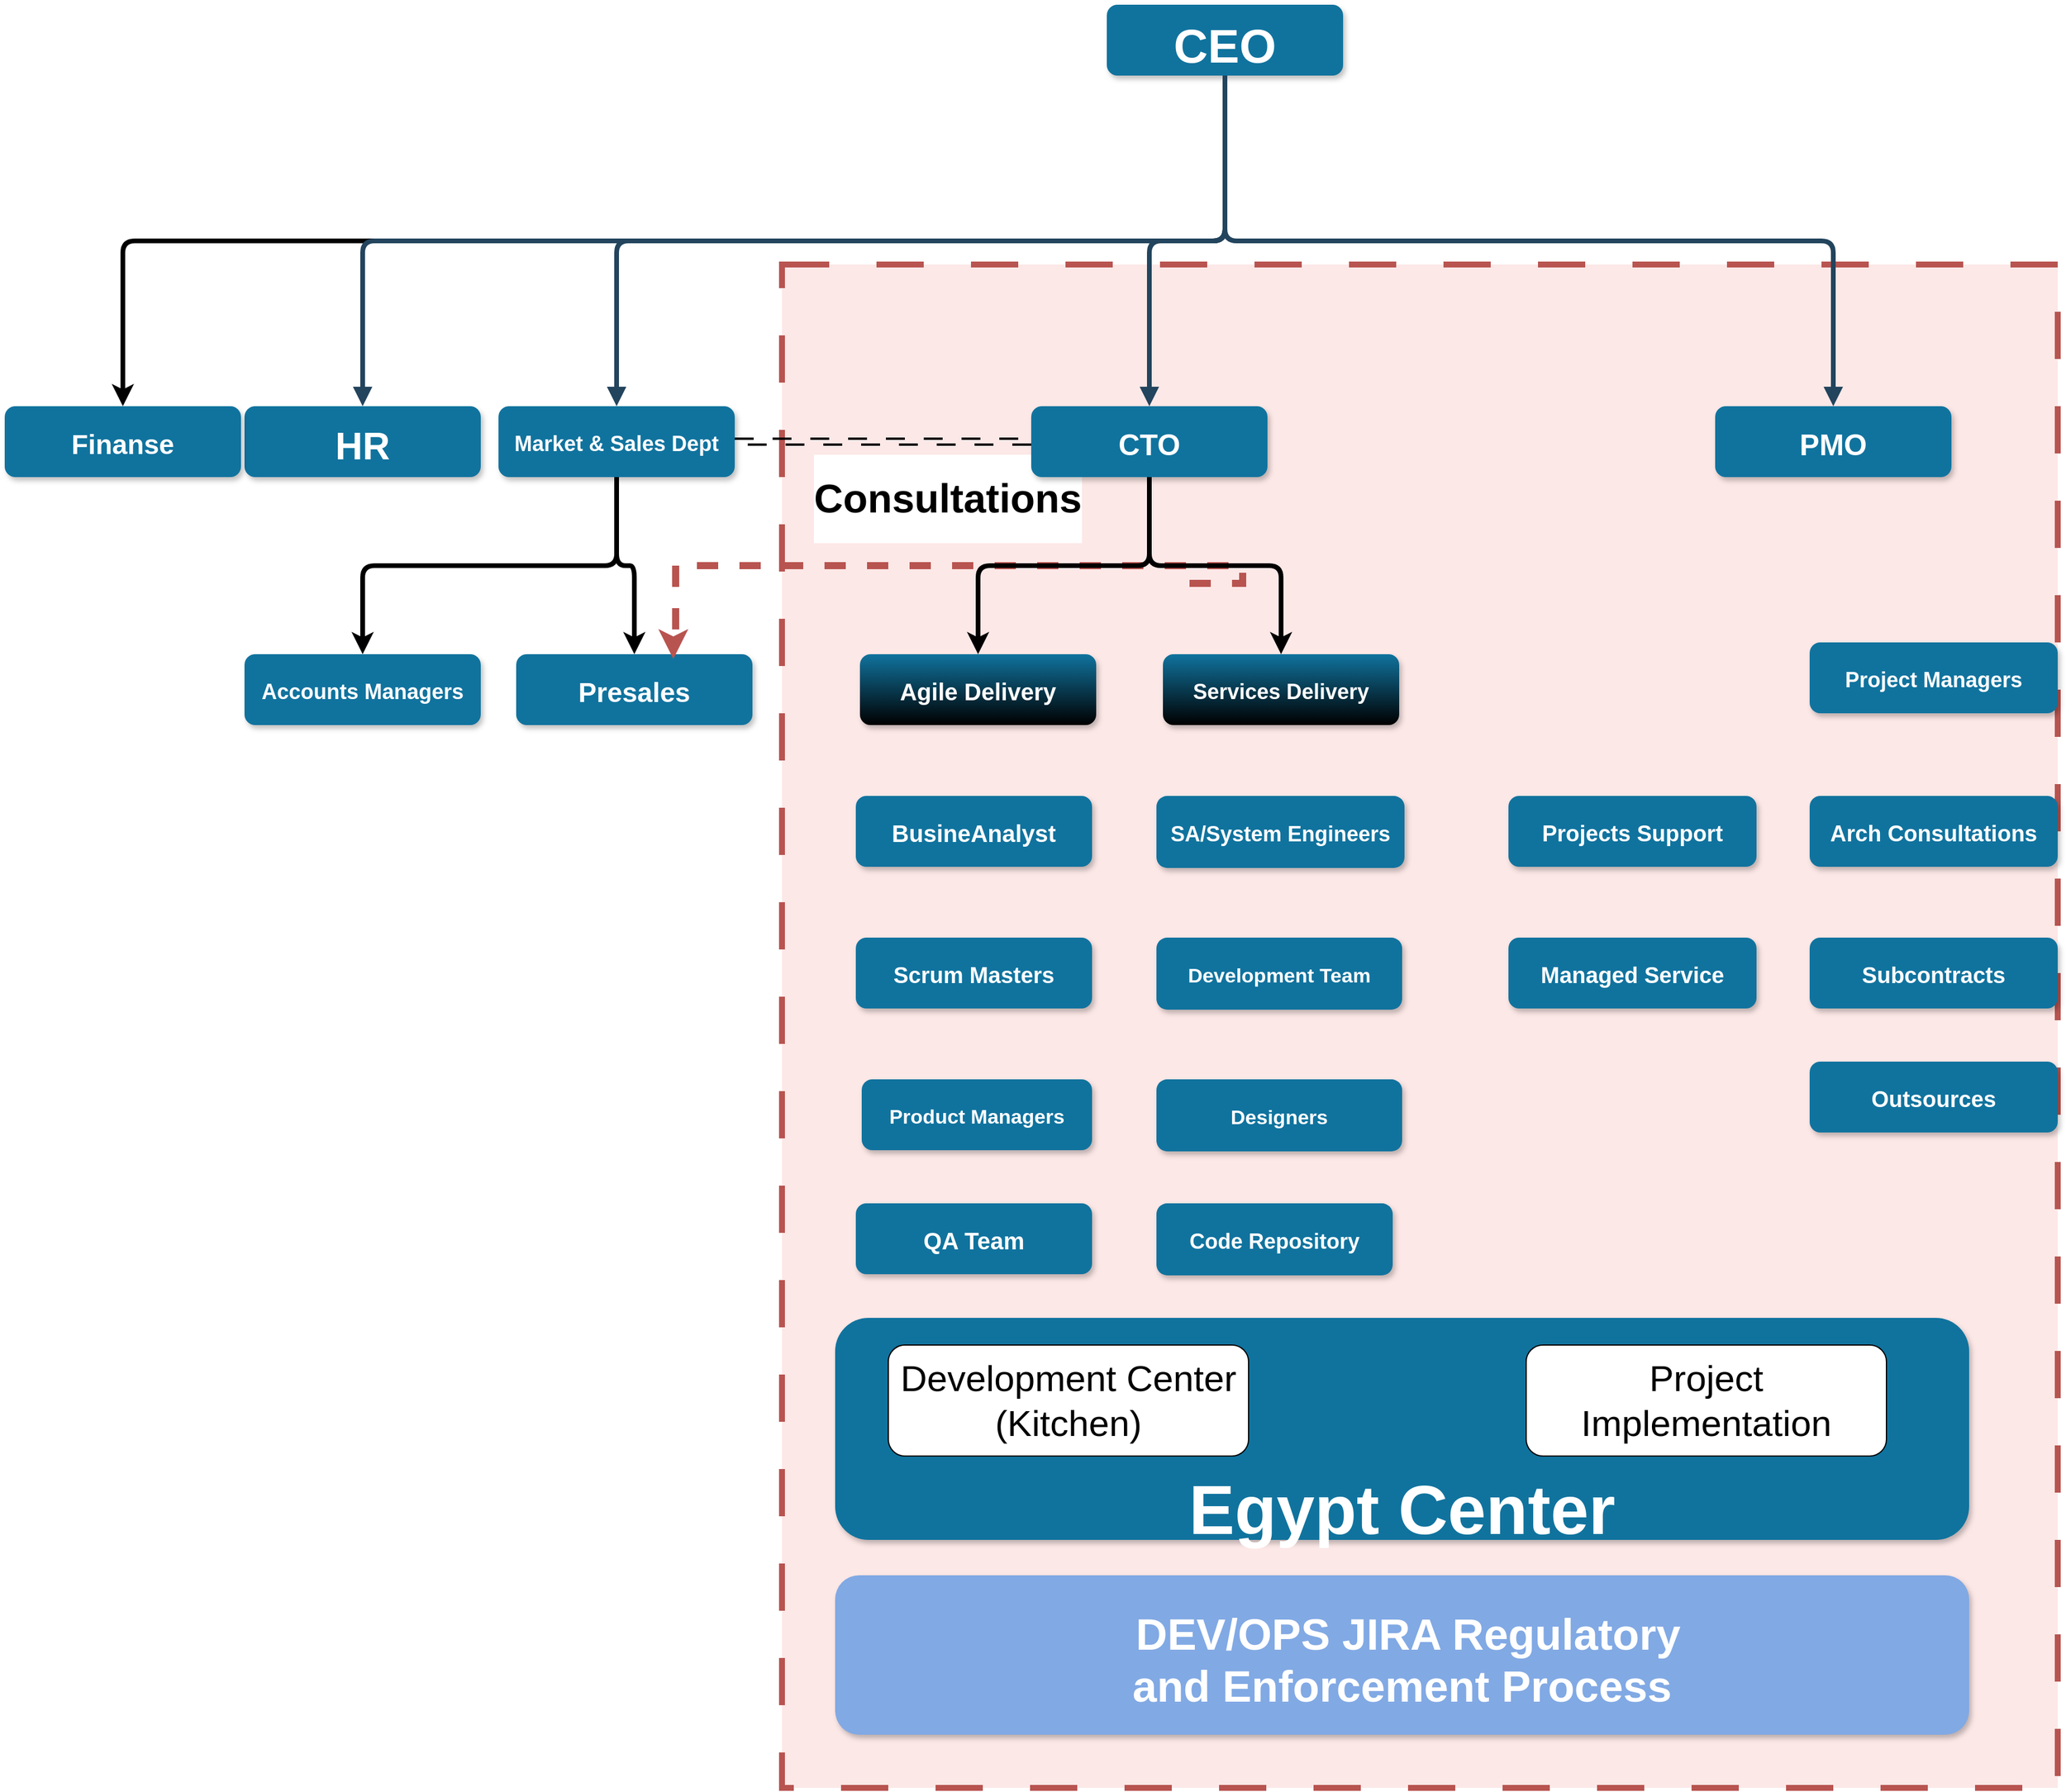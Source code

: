 <mxfile version="21.3.8" type="github">
  <diagram name="Page-1" id="97916047-d0de-89f5-080d-49f4d83e522f">
    <mxGraphModel dx="4753.5" dy="1537" grid="1" gridSize="15" guides="1" tooltips="1" connect="1" arrows="1" fold="1" page="1" pageScale="1.5" pageWidth="1169" pageHeight="827" background="none" math="0" shadow="0">
      <root>
        <mxCell id="0" />
        <mxCell id="1" parent="0" />
        <mxCell id="q62X1OPbBHmOXAmcqwwK-60" value="" style="rounded=0;whiteSpace=wrap;html=1;absoluteArcSize=1;arcSize=14;strokeWidth=5;fillColor=#fce8e7;strokeColor=#b85450;dashed=1;dashPattern=8 8;fontSize=76;labelPosition=center;verticalLabelPosition=bottom;align=center;verticalAlign=top;fontColor=#ff0000;" parent="1" vertex="1">
          <mxGeometry x="-1095" y="270" width="1080" height="1290" as="geometry" />
        </mxCell>
        <mxCell id="CrXu2PX2MfrCH1NT0C0y-90" style="edgeStyle=orthogonalEdgeStyle;rounded=1;orthogonalLoop=1;jettySize=auto;html=1;entryX=0.5;entryY=0;entryDx=0;entryDy=0;strokeWidth=4;exitX=0.5;exitY=1;exitDx=0;exitDy=0;" parent="1" source="2" target="CrXu2PX2MfrCH1NT0C0y-88" edge="1">
          <mxGeometry relative="1" as="geometry">
            <Array as="points" />
          </mxGeometry>
        </mxCell>
        <mxCell id="2" value="CEO" style="rounded=1;fillColor=#10739E;strokeColor=none;shadow=1;gradientColor=none;fontStyle=1;fontColor=#FFFFFF;fontSize=40;" parent="1" vertex="1">
          <mxGeometry x="-820" y="50" width="200" height="60" as="geometry" />
        </mxCell>
        <mxCell id="CrXu2PX2MfrCH1NT0C0y-84" style="edgeStyle=orthogonalEdgeStyle;rounded=1;orthogonalLoop=1;jettySize=auto;html=1;exitX=0.5;exitY=1;exitDx=0;exitDy=0;entryX=0.58;entryY=0.167;entryDx=0;entryDy=0;entryPerimeter=0;strokeWidth=4;strokeColor=none;" parent="1" source="4" target="CrXu2PX2MfrCH1NT0C0y-81" edge="1">
          <mxGeometry relative="1" as="geometry" />
        </mxCell>
        <mxCell id="CrXu2PX2MfrCH1NT0C0y-85" style="edgeStyle=orthogonalEdgeStyle;rounded=1;orthogonalLoop=1;jettySize=auto;html=1;exitX=0.5;exitY=1;exitDx=0;exitDy=0;entryX=0.5;entryY=0;entryDx=0;entryDy=0;strokeWidth=4;" parent="1" source="4" target="CrXu2PX2MfrCH1NT0C0y-81" edge="1">
          <mxGeometry relative="1" as="geometry" />
        </mxCell>
        <mxCell id="CrXu2PX2MfrCH1NT0C0y-86" style="edgeStyle=orthogonalEdgeStyle;rounded=1;orthogonalLoop=1;jettySize=auto;html=1;entryX=0.5;entryY=0;entryDx=0;entryDy=0;strokeWidth=4;exitX=0.5;exitY=1;exitDx=0;exitDy=0;" parent="1" source="4" target="CrXu2PX2MfrCH1NT0C0y-83" edge="1">
          <mxGeometry relative="1" as="geometry" />
        </mxCell>
        <mxCell id="6kh2NXwSWNFiOTCWh3Pq-35" style="edgeStyle=orthogonalEdgeStyle;rounded=0;orthogonalLoop=1;jettySize=auto;html=1;entryX=0;entryY=0.5;entryDx=0;entryDy=0;dashed=1;dashPattern=8 8;shape=link;strokeWidth=2;" parent="1" source="4" target="CrXu2PX2MfrCH1NT0C0y-61" edge="1">
          <mxGeometry relative="1" as="geometry" />
        </mxCell>
        <mxCell id="4" value="Market &amp; Sales Dept" style="rounded=1;fillColor=#10739E;strokeColor=none;shadow=1;gradientColor=none;fontStyle=1;fontColor=#FFFFFF;fontSize=18;" parent="1" vertex="1">
          <mxGeometry x="-1335" y="390" width="200" height="60" as="geometry" />
        </mxCell>
        <mxCell id="5" value="PMO " style="rounded=1;fillColor=#10739E;strokeColor=none;shadow=1;gradientColor=none;fontStyle=1;fontColor=#FFFFFF;fontSize=25;" parent="1" vertex="1">
          <mxGeometry x="-305" y="390" width="200" height="60" as="geometry" />
        </mxCell>
        <mxCell id="6" value="HR" style="rounded=1;fillColor=#10739E;strokeColor=none;shadow=1;gradientColor=none;fontStyle=1;fontColor=#FFFFFF;fontSize=32;" parent="1" vertex="1">
          <mxGeometry x="-1550" y="390" width="200" height="60" as="geometry" />
        </mxCell>
        <mxCell id="8" value="Development Team" style="rounded=1;fillColor=#10739E;strokeColor=none;shadow=1;gradientColor=none;fontStyle=1;fontColor=#FFFFFF;fontSize=17;rotation=0;" parent="1" vertex="1">
          <mxGeometry x="-778" y="840" width="208" height="61" as="geometry" />
        </mxCell>
        <mxCell id="13" value="Code Repository" style="rounded=1;fillColor=#10739E;strokeColor=none;shadow=1;gradientColor=none;fontStyle=1;fontColor=#FFFFFF;fontSize=18;rotation=0;" parent="1" vertex="1">
          <mxGeometry x="-778" y="1065" width="200" height="61" as="geometry" />
        </mxCell>
        <mxCell id="18" value="BusineAnalyst" style="rounded=1;fillColor=#10739E;strokeColor=none;shadow=1;gradientColor=none;fontStyle=1;fontColor=#FFFFFF;fontSize=20;" parent="1" vertex="1">
          <mxGeometry x="-1032.5" y="720" width="200" height="60" as="geometry" />
        </mxCell>
        <mxCell id="23" value=" DEV/OPS JIRA Regulatory &#xa;and Enforcement Process" style="rounded=1;fillColor=#81a9e4;strokeColor=none;shadow=1;gradientColor=none;fontStyle=1;fontColor=#FFFFFF;fontSize=37;" parent="1" vertex="1">
          <mxGeometry x="-1050" y="1380" width="960" height="135" as="geometry" />
        </mxCell>
        <mxCell id="30" value="" style="edgeStyle=elbowEdgeStyle;elbow=vertical;strokeWidth=4;endArrow=block;endFill=1;fontStyle=1;strokeColor=#23445D;exitX=0.5;exitY=1;exitDx=0;exitDy=0;entryX=0.5;entryY=0;entryDx=0;entryDy=0;" parent="1" target="5" edge="1">
          <mxGeometry x="-1340" y="130" width="100" height="100" as="geometry">
            <mxPoint x="-720" y="110" as="sourcePoint" />
            <mxPoint x="320" y="400" as="targetPoint" />
            <Array as="points">
              <mxPoint x="-170" y="250" />
            </Array>
          </mxGeometry>
        </mxCell>
        <mxCell id="31" value="" style="edgeStyle=elbowEdgeStyle;elbow=vertical;strokeWidth=4;endArrow=block;endFill=1;fontStyle=1;strokeColor=#23445D;exitX=0.5;exitY=1;exitDx=0;exitDy=0;" parent="1" source="2" target="4" edge="1">
          <mxGeometry x="-1340" y="130" width="100" height="100" as="geometry">
            <mxPoint x="-579" y="370" as="sourcePoint" />
            <mxPoint x="-1240" y="130" as="targetPoint" />
          </mxGeometry>
        </mxCell>
        <mxCell id="32" value="" style="edgeStyle=elbowEdgeStyle;elbow=vertical;strokeWidth=4;endArrow=block;endFill=1;fontStyle=1;strokeColor=#23445D;exitX=0.5;exitY=1;exitDx=0;exitDy=0;" parent="1" source="2" target="6" edge="1">
          <mxGeometry x="-1340" y="130" width="100" height="100" as="geometry">
            <mxPoint x="-579" y="370" as="sourcePoint" />
            <mxPoint x="-1240" y="130" as="targetPoint" />
            <Array as="points" />
          </mxGeometry>
        </mxCell>
        <mxCell id="CrXu2PX2MfrCH1NT0C0y-64" value="" style="edgeStyle=elbowEdgeStyle;elbow=vertical;strokeWidth=4;endArrow=block;endFill=1;fontStyle=1;strokeColor=#23445D;exitX=0.5;exitY=1;exitDx=0;exitDy=0;entryX=0.5;entryY=0;entryDx=0;entryDy=0;" parent="1" source="2" target="CrXu2PX2MfrCH1NT0C0y-61" edge="1">
          <mxGeometry x="-1330" y="140" width="100" height="100" as="geometry">
            <mxPoint x="-550" y="120" as="sourcePoint" />
            <mxPoint x="-400" y="430" as="targetPoint" />
            <Array as="points">
              <mxPoint x="-760" y="250" />
              <mxPoint x="-90" y="430" />
              <mxPoint x="-340" y="270" />
              <mxPoint x="-360" y="230" />
              <mxPoint x="-320" y="274" />
            </Array>
          </mxGeometry>
        </mxCell>
        <mxCell id="CrXu2PX2MfrCH1NT0C0y-70" value="Services Delivery" style="rounded=1;fillColor=#10739E;strokeColor=none;shadow=1;gradientColor=default;fontStyle=1;fontColor=#FFFFFF;fontSize=18;" parent="1" vertex="1">
          <mxGeometry x="-772.5" y="600" width="200" height="60" as="geometry" />
        </mxCell>
        <mxCell id="CrXu2PX2MfrCH1NT0C0y-81" value="Presales" style="rounded=1;fillColor=#10739E;strokeColor=none;shadow=1;gradientColor=none;fontStyle=1;fontColor=#FFFFFF;fontSize=23;" parent="1" vertex="1">
          <mxGeometry x="-1320" y="600" width="200" height="60" as="geometry" />
        </mxCell>
        <mxCell id="CrXu2PX2MfrCH1NT0C0y-83" value="Accounts Managers" style="rounded=1;fillColor=#10739E;strokeColor=none;shadow=1;gradientColor=none;fontStyle=1;fontColor=#FFFFFF;fontSize=18;" parent="1" vertex="1">
          <mxGeometry x="-1550" y="600" width="200" height="60" as="geometry" />
        </mxCell>
        <mxCell id="CrXu2PX2MfrCH1NT0C0y-88" value="Finanse" style="rounded=1;fillColor=#10739E;strokeColor=none;shadow=1;gradientColor=none;fontStyle=1;fontColor=#FFFFFF;fontSize=23;" parent="1" vertex="1">
          <mxGeometry x="-1753" y="390" width="200" height="60" as="geometry" />
        </mxCell>
        <mxCell id="q62X1OPbBHmOXAmcqwwK-58" style="edgeStyle=orthogonalEdgeStyle;rounded=0;orthogonalLoop=1;jettySize=auto;html=1;dashed=1;strokeWidth=6;fillColor=#f8cecc;strokeColor=#b85450;entryX=0.665;entryY=-0.183;entryDx=0;entryDy=0;entryPerimeter=0;" parent="1" edge="1">
          <mxGeometry relative="1" as="geometry">
            <Array as="points">
              <mxPoint x="-705" y="540" />
              <mxPoint x="-705" y="525" />
              <mxPoint x="-1185" y="525" />
              <mxPoint x="-1185" y="585" />
              <mxPoint x="-1187" y="585" />
            </Array>
            <mxPoint x="-750" y="540" as="sourcePoint" />
            <mxPoint x="-1187" y="604.02" as="targetPoint" />
          </mxGeometry>
        </mxCell>
        <mxCell id="6kh2NXwSWNFiOTCWh3Pq-34" value="&lt;h2 style=&quot;font-size: 21px;&quot;&gt;&lt;font style=&quot;font-size: 34px;&quot;&gt;Consultations&lt;/font&gt;&lt;/h2&gt;" style="edgeLabel;html=1;align=center;verticalAlign=middle;resizable=0;points=[];" parent="q62X1OPbBHmOXAmcqwwK-58" vertex="1" connectable="0">
          <mxGeometry y="-57" relative="1" as="geometry">
            <mxPoint as="offset" />
          </mxGeometry>
        </mxCell>
        <mxCell id="5qOrhaFOBWcQHs733vTS-32" style="edgeStyle=orthogonalEdgeStyle;rounded=1;orthogonalLoop=1;jettySize=auto;html=1;strokeWidth=4;exitX=0.5;exitY=1;exitDx=0;exitDy=0;" parent="1" source="CrXu2PX2MfrCH1NT0C0y-61" target="CrXu2PX2MfrCH1NT0C0y-70" edge="1">
          <mxGeometry relative="1" as="geometry" />
        </mxCell>
        <mxCell id="CrXu2PX2MfrCH1NT0C0y-61" value="CTO" style="rounded=1;fillColor=#10739E;strokeColor=none;shadow=1;gradientColor=none;fontStyle=1;fontColor=#FFFFFF;fontSize=25;" parent="1" vertex="1">
          <mxGeometry x="-884" y="390" width="200" height="60" as="geometry" />
        </mxCell>
        <mxCell id="CrXu2PX2MfrCH1NT0C0y-106" value="SA/System Engineers " style="rounded=1;fillColor=#10739E;strokeColor=none;shadow=1;gradientColor=none;fontStyle=1;fontColor=#FFFFFF;fontSize=18;rotation=0;" parent="1" vertex="1">
          <mxGeometry x="-778" y="720" width="210" height="61" as="geometry" />
        </mxCell>
        <mxCell id="CrXu2PX2MfrCH1NT0C0y-108" value="Project Managers" style="rounded=1;fillColor=#10739E;strokeColor=none;shadow=1;gradientColor=none;fontStyle=1;fontColor=#FFFFFF;fontSize=18;" parent="1" vertex="1">
          <mxGeometry x="-225" y="590" width="210" height="60" as="geometry" />
        </mxCell>
        <mxCell id="CrXu2PX2MfrCH1NT0C0y-122" value="QA Team" style="rounded=1;fillColor=#10739E;strokeColor=none;shadow=1;gradientColor=none;fontStyle=1;fontColor=#FFFFFF;fontSize=20;" parent="1" vertex="1">
          <mxGeometry x="-1032.5" y="1065" width="200" height="60" as="geometry" />
        </mxCell>
        <mxCell id="7" value="Egypt Center" style="rounded=1;fillColor=#10739E;strokeColor=none;shadow=1;gradientColor=none;fontStyle=1;fontColor=#FFFFFF;fontSize=58;verticalAlign=bottom;" parent="1" vertex="1">
          <mxGeometry x="-1050" y="1162" width="960" height="188" as="geometry" />
        </mxCell>
        <mxCell id="CrXu2PX2MfrCH1NT0C0y-109" value="Scrum Masters" style="rounded=1;fillColor=#10739E;strokeColor=none;shadow=1;gradientColor=none;fontStyle=1;fontColor=#FFFFFF;fontSize=19;" parent="1" vertex="1">
          <mxGeometry x="-1032.5" y="840" width="200" height="60" as="geometry" />
        </mxCell>
        <mxCell id="q62X1OPbBHmOXAmcqwwK-56" value="" style="edgeStyle=orthogonalEdgeStyle;rounded=1;orthogonalLoop=1;jettySize=auto;html=1;entryX=0.5;entryY=0;entryDx=0;entryDy=0;strokeWidth=4;exitX=0.5;exitY=1;exitDx=0;exitDy=0;" parent="1" source="CrXu2PX2MfrCH1NT0C0y-61" target="CrXu2PX2MfrCH1NT0C0y-71" edge="1">
          <mxGeometry relative="1" as="geometry">
            <mxPoint x="-680" y="450" as="sourcePoint" />
            <mxPoint x="-748" y="570" as="targetPoint" />
          </mxGeometry>
        </mxCell>
        <mxCell id="CrXu2PX2MfrCH1NT0C0y-71" value="Agile Delivery" style="rounded=1;fillColor=#10739E;strokeColor=none;shadow=1;gradientColor=default;fontStyle=1;fontColor=#FFFFFF;fontSize=20;" parent="1" vertex="1">
          <mxGeometry x="-1029" y="600" width="200" height="60" as="geometry" />
        </mxCell>
        <mxCell id="q62X1OPbBHmOXAmcqwwK-57" value="Projects Support" style="rounded=1;fillColor=#10739E;strokeColor=none;shadow=1;gradientColor=none;fontStyle=1;fontColor=#FFFFFF;fontSize=19;" parent="1" vertex="1">
          <mxGeometry x="-480" y="720" width="210" height="60" as="geometry" />
        </mxCell>
        <mxCell id="6kh2NXwSWNFiOTCWh3Pq-33" value="Product Managers" style="rounded=1;fillColor=#10739E;strokeColor=none;shadow=1;gradientColor=none;fontStyle=1;fontColor=#FFFFFF;fontSize=17;" parent="1" vertex="1">
          <mxGeometry x="-1027.5" y="960" width="195" height="60" as="geometry" />
        </mxCell>
        <mxCell id="RHBooDZwgMazwdjuEqq8-32" value="Managed Service" style="rounded=1;fillColor=#10739E;strokeColor=none;shadow=1;gradientColor=none;fontStyle=1;fontColor=#FFFFFF;fontSize=19;" parent="1" vertex="1">
          <mxGeometry x="-480" y="840" width="210" height="60" as="geometry" />
        </mxCell>
        <mxCell id="RHBooDZwgMazwdjuEqq8-33" value="Subcontracts" style="rounded=1;fillColor=#10739E;strokeColor=none;shadow=1;gradientColor=none;fontStyle=1;fontColor=#FFFFFF;fontSize=19;" parent="1" vertex="1">
          <mxGeometry x="-225" y="840" width="210" height="60" as="geometry" />
        </mxCell>
        <mxCell id="RHBooDZwgMazwdjuEqq8-34" value="Designers" style="rounded=1;fillColor=#10739E;strokeColor=none;shadow=1;gradientColor=none;fontStyle=1;fontColor=#FFFFFF;fontSize=17;rotation=0;" parent="1" vertex="1">
          <mxGeometry x="-778" y="960" width="208" height="61" as="geometry" />
        </mxCell>
        <mxCell id="RHBooDZwgMazwdjuEqq8-42" value="&lt;font style=&quot;font-size: 31px;&quot;&gt;Development Center (Kitchen)&lt;/font&gt;" style="rounded=1;whiteSpace=wrap;html=1;" parent="1" vertex="1">
          <mxGeometry x="-1005" y="1185" width="305" height="94" as="geometry" />
        </mxCell>
        <mxCell id="RHBooDZwgMazwdjuEqq8-43" value="&lt;font style=&quot;font-size: 31px;&quot;&gt;Project Implementation &lt;font style=&quot;font-size: 31px;&quot;&gt;&lt;br&gt;&lt;/font&gt;&lt;/font&gt;" style="rounded=1;whiteSpace=wrap;html=1;" parent="1" vertex="1">
          <mxGeometry x="-465" y="1185" width="305" height="94" as="geometry" />
        </mxCell>
        <mxCell id="RHBooDZwgMazwdjuEqq8-48" value="Arch Consultations" style="rounded=1;fillColor=#10739E;strokeColor=none;shadow=1;gradientColor=none;fontStyle=1;fontColor=#FFFFFF;fontSize=19;" parent="1" vertex="1">
          <mxGeometry x="-225" y="720" width="210" height="60" as="geometry" />
        </mxCell>
        <mxCell id="RHBooDZwgMazwdjuEqq8-49" value="Outsources" style="rounded=1;fillColor=#10739E;strokeColor=none;shadow=1;gradientColor=none;fontStyle=1;fontColor=#FFFFFF;fontSize=19;" parent="1" vertex="1">
          <mxGeometry x="-225" y="945" width="210" height="60" as="geometry" />
        </mxCell>
      </root>
    </mxGraphModel>
  </diagram>
</mxfile>
